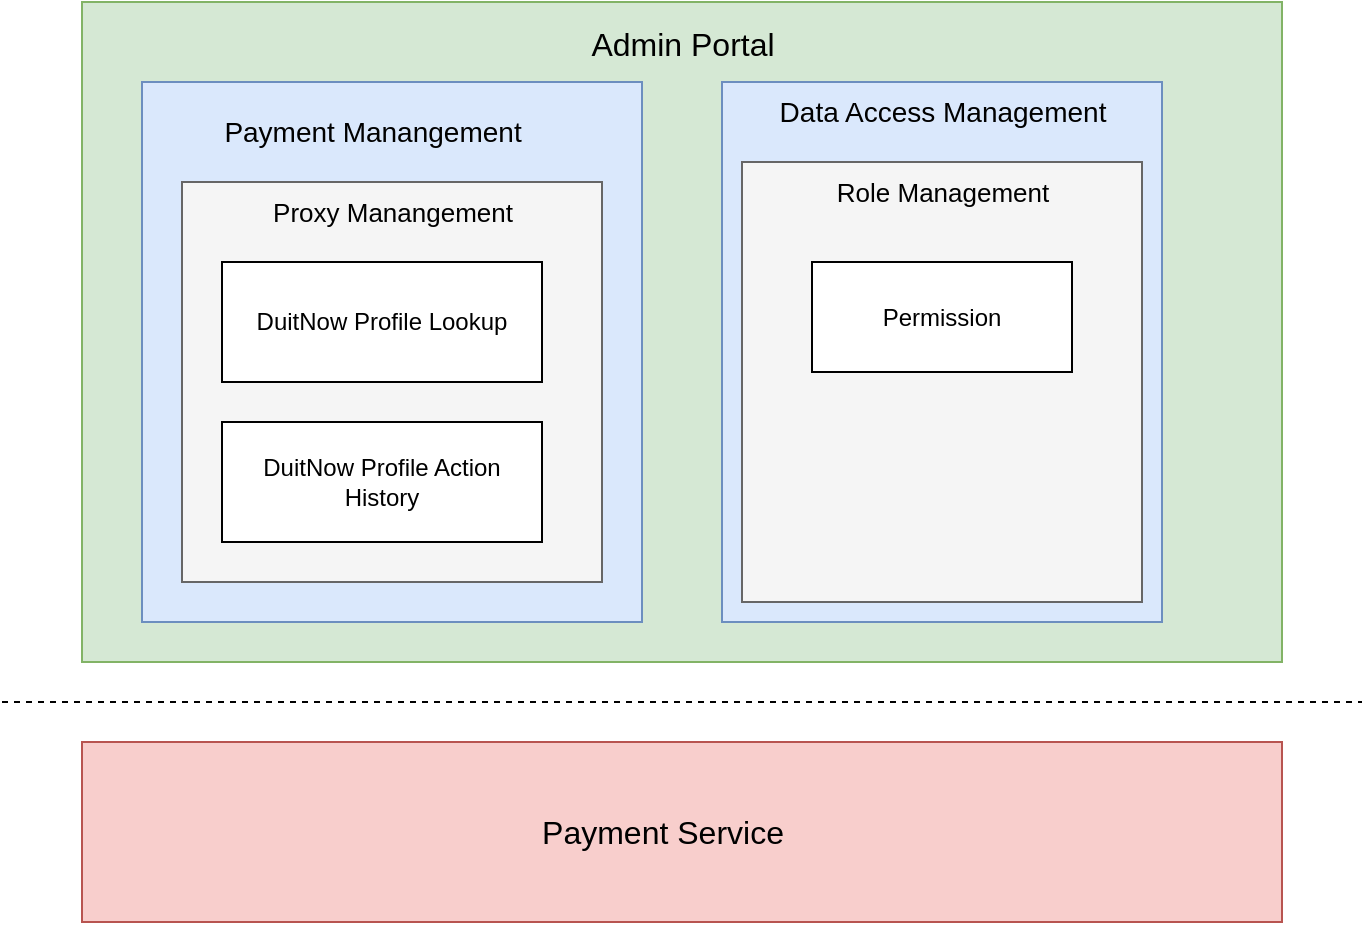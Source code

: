<mxfile version="20.6.2" type="github" pages="3">
  <diagram id="f-Dn983l_AFZ2AhPZlBi" name="第 1 页">
    <mxGraphModel dx="1234" dy="793" grid="1" gridSize="10" guides="1" tooltips="1" connect="1" arrows="1" fold="1" page="1" pageScale="1" pageWidth="827" pageHeight="1169" math="0" shadow="0">
      <root>
        <mxCell id="0" />
        <mxCell id="1" parent="0" />
        <mxCell id="DWwlWs-E2ag4GHu3YPZN-1" value="" style="rounded=0;whiteSpace=wrap;html=1;fillColor=#d5e8d4;strokeColor=#82b366;" parent="1" vertex="1">
          <mxGeometry x="140" y="90" width="600" height="330" as="geometry" />
        </mxCell>
        <mxCell id="DWwlWs-E2ag4GHu3YPZN-2" value="Admin Portal" style="text;html=1;align=center;verticalAlign=middle;resizable=0;points=[];autosize=1;strokeColor=none;fillColor=none;fontSize=16;" parent="1" vertex="1">
          <mxGeometry x="380" y="96" width="120" height="30" as="geometry" />
        </mxCell>
        <mxCell id="DWwlWs-E2ag4GHu3YPZN-3" value="" style="rounded=0;whiteSpace=wrap;html=1;fillColor=#dae8fc;strokeColor=#6c8ebf;" parent="1" vertex="1">
          <mxGeometry x="170" y="130" width="250" height="270" as="geometry" />
        </mxCell>
        <mxCell id="DWwlWs-E2ag4GHu3YPZN-4" value="Payment Manangement" style="text;html=1;align=center;verticalAlign=middle;resizable=0;points=[];autosize=1;strokeColor=none;fillColor=none;fontSize=14;" parent="1" vertex="1">
          <mxGeometry x="200" y="140" width="170" height="30" as="geometry" />
        </mxCell>
        <mxCell id="DWwlWs-E2ag4GHu3YPZN-5" value="" style="whiteSpace=wrap;html=1;fillColor=#f5f5f5;fontColor=#333333;strokeColor=#666666;" parent="1" vertex="1">
          <mxGeometry x="190" y="180" width="210" height="200" as="geometry" />
        </mxCell>
        <mxCell id="DWwlWs-E2ag4GHu3YPZN-6" value="Proxy Manangement" style="text;html=1;align=center;verticalAlign=middle;resizable=0;points=[];autosize=1;strokeColor=none;fillColor=none;fontSize=13;" parent="1" vertex="1">
          <mxGeometry x="225" y="180" width="140" height="30" as="geometry" />
        </mxCell>
        <mxCell id="DWwlWs-E2ag4GHu3YPZN-7" value="DuitNow Profile Lookup" style="rounded=0;whiteSpace=wrap;html=1;" parent="1" vertex="1">
          <mxGeometry x="210" y="220" width="160" height="60" as="geometry" />
        </mxCell>
        <mxCell id="DWwlWs-E2ag4GHu3YPZN-8" value="DuitNow Profile Action History" style="rounded=0;whiteSpace=wrap;html=1;" parent="1" vertex="1">
          <mxGeometry x="210" y="300" width="160" height="60" as="geometry" />
        </mxCell>
        <mxCell id="DWwlWs-E2ag4GHu3YPZN-10" value="" style="rounded=0;whiteSpace=wrap;html=1;fillColor=#dae8fc;strokeColor=#6c8ebf;" parent="1" vertex="1">
          <mxGeometry x="460" y="130" width="220" height="270" as="geometry" />
        </mxCell>
        <mxCell id="DWwlWs-E2ag4GHu3YPZN-11" value="Data Access Management" style="text;html=1;align=center;verticalAlign=middle;resizable=0;points=[];autosize=1;strokeColor=none;fillColor=none;fontSize=14;" parent="1" vertex="1">
          <mxGeometry x="475" y="130" width="190" height="30" as="geometry" />
        </mxCell>
        <mxCell id="DWwlWs-E2ag4GHu3YPZN-12" value="" style="rounded=0;whiteSpace=wrap;html=1;fillColor=#f5f5f5;fontColor=#333333;strokeColor=#666666;" parent="1" vertex="1">
          <mxGeometry x="470" y="170" width="200" height="220" as="geometry" />
        </mxCell>
        <mxCell id="DWwlWs-E2ag4GHu3YPZN-13" value="Role Management" style="text;html=1;align=center;verticalAlign=middle;resizable=0;points=[];autosize=1;strokeColor=none;fillColor=none;fontSize=13;" parent="1" vertex="1">
          <mxGeometry x="505" y="170" width="130" height="30" as="geometry" />
        </mxCell>
        <mxCell id="DWwlWs-E2ag4GHu3YPZN-15" value="Permission" style="whiteSpace=wrap;html=1;" parent="1" vertex="1">
          <mxGeometry x="505" y="220" width="130" height="55" as="geometry" />
        </mxCell>
        <mxCell id="DWwlWs-E2ag4GHu3YPZN-16" value="" style="endArrow=none;dashed=1;html=1;rounded=0;" parent="1" edge="1">
          <mxGeometry width="50" height="50" relative="1" as="geometry">
            <mxPoint x="100" y="440" as="sourcePoint" />
            <mxPoint x="780" y="440" as="targetPoint" />
          </mxGeometry>
        </mxCell>
        <mxCell id="DWwlWs-E2ag4GHu3YPZN-17" value="" style="rounded=0;whiteSpace=wrap;html=1;fillColor=#f8cecc;strokeColor=#b85450;" parent="1" vertex="1">
          <mxGeometry x="140" y="460" width="600" height="90" as="geometry" />
        </mxCell>
        <mxCell id="DWwlWs-E2ag4GHu3YPZN-18" value="Payment Service" style="text;html=1;align=center;verticalAlign=middle;resizable=0;points=[];autosize=1;strokeColor=none;fillColor=none;fontSize=16;" parent="1" vertex="1">
          <mxGeometry x="360" y="490" width="140" height="30" as="geometry" />
        </mxCell>
      </root>
    </mxGraphModel>
  </diagram>
  <diagram id="oQ4g5L9JgO1fl0oWcQUu" name="第 2 页">
    <mxGraphModel dx="1234" dy="793" grid="1" gridSize="10" guides="1" tooltips="1" connect="1" arrows="1" fold="1" page="1" pageScale="1" pageWidth="827" pageHeight="1169" math="0" shadow="0">
      <root>
        <mxCell id="0" />
        <mxCell id="1" parent="0" />
        <mxCell id="IqPbfEdCehhZCQ_DODbv-2" value="" style="rounded=0;whiteSpace=wrap;html=1;fontSize=13;fillColor=#ffe6cc;strokeColor=#d79b00;" parent="1" vertex="1">
          <mxGeometry x="130" y="170" width="160" height="210" as="geometry" />
        </mxCell>
        <mxCell id="IqPbfEdCehhZCQ_DODbv-3" value="Page" style="text;html=1;align=center;verticalAlign=middle;resizable=0;points=[];autosize=1;strokeColor=none;fillColor=none;fontSize=13;" parent="1" vertex="1">
          <mxGeometry x="130" y="170" width="50" height="30" as="geometry" />
        </mxCell>
        <mxCell id="IqPbfEdCehhZCQ_DODbv-4" value="DuitNow Profile lookup" style="rounded=0;whiteSpace=wrap;html=1;fontSize=13;" parent="1" vertex="1">
          <mxGeometry x="145" y="220" width="130" height="50" as="geometry" />
        </mxCell>
        <mxCell id="IqPbfEdCehhZCQ_DODbv-5" value="" style="rounded=0;whiteSpace=wrap;html=1;fontSize=13;fillColor=#fff2cc;strokeColor=#d6b656;" parent="1" vertex="1">
          <mxGeometry x="320" y="170" width="270" height="210" as="geometry" />
        </mxCell>
        <mxCell id="IqPbfEdCehhZCQ_DODbv-6" value="Component" style="text;html=1;align=center;verticalAlign=middle;resizable=0;points=[];autosize=1;strokeColor=none;fillColor=none;fontSize=13;" parent="1" vertex="1">
          <mxGeometry x="410" y="170" width="90" height="30" as="geometry" />
        </mxCell>
        <mxCell id="IqPbfEdCehhZCQ_DODbv-7" value="Table" style="rounded=0;whiteSpace=wrap;html=1;fontSize=13;" parent="1" vertex="1">
          <mxGeometry x="335" y="220" width="120" height="50" as="geometry" />
        </mxCell>
        <mxCell id="IqPbfEdCehhZCQ_DODbv-8" value="Form" style="rounded=0;whiteSpace=wrap;html=1;fontSize=13;" parent="1" vertex="1">
          <mxGeometry x="335" y="280" width="120" height="50" as="geometry" />
        </mxCell>
        <mxCell id="IqPbfEdCehhZCQ_DODbv-9" value="Pagenation" style="rounded=0;whiteSpace=wrap;html=1;fontSize=13;" parent="1" vertex="1">
          <mxGeometry x="460" y="220" width="120" height="50" as="geometry" />
        </mxCell>
        <mxCell id="IqPbfEdCehhZCQ_DODbv-11" value="" style="rounded=0;whiteSpace=wrap;html=1;fontSize=13;fillColor=#f8cecc;strokeColor=#b85450;" parent="1" vertex="1">
          <mxGeometry x="610" y="170" width="190" height="210" as="geometry" />
        </mxCell>
        <mxCell id="IqPbfEdCehhZCQ_DODbv-12" value="Asserts" style="text;html=1;align=center;verticalAlign=middle;resizable=0;points=[];autosize=1;strokeColor=none;fillColor=none;fontSize=13;" parent="1" vertex="1">
          <mxGeometry x="660" y="170" width="70" height="30" as="geometry" />
        </mxCell>
        <mxCell id="IqPbfEdCehhZCQ_DODbv-13" value="@antdesign/icon" style="rounded=0;whiteSpace=wrap;html=1;fontSize=13;" parent="1" vertex="1">
          <mxGeometry x="645" y="220" width="120" height="50" as="geometry" />
        </mxCell>
        <mxCell id="IqPbfEdCehhZCQ_DODbv-14" value="" style="endArrow=none;dashed=1;html=1;rounded=0;fontSize=13;" parent="1" edge="1">
          <mxGeometry width="50" height="50" relative="1" as="geometry">
            <mxPoint x="120" y="400" as="sourcePoint" />
            <mxPoint x="810" y="400" as="targetPoint" />
          </mxGeometry>
        </mxCell>
        <mxCell id="IqPbfEdCehhZCQ_DODbv-15" value="" style="rounded=0;whiteSpace=wrap;html=1;fontSize=13;fillColor=#dae8fc;strokeColor=#6c8ebf;" parent="1" vertex="1">
          <mxGeometry x="130" y="430" width="670" height="190" as="geometry" />
        </mxCell>
        <mxCell id="IqPbfEdCehhZCQ_DODbv-16" value="UI" style="text;html=1;align=center;verticalAlign=middle;resizable=0;points=[];autosize=1;strokeColor=none;fillColor=none;fontSize=13;" parent="1" vertex="1">
          <mxGeometry x="40" y="285" width="40" height="30" as="geometry" />
        </mxCell>
        <mxCell id="IqPbfEdCehhZCQ_DODbv-17" value="Logic" style="text;html=1;align=center;verticalAlign=middle;resizable=0;points=[];autosize=1;strokeColor=none;fillColor=none;fontSize=13;" parent="1" vertex="1">
          <mxGeometry x="45" y="485" width="50" height="30" as="geometry" />
        </mxCell>
        <mxCell id="IqPbfEdCehhZCQ_DODbv-18" value="" style="endArrow=none;dashed=1;html=1;rounded=0;fontSize=13;" parent="1" edge="1">
          <mxGeometry width="50" height="50" relative="1" as="geometry">
            <mxPoint x="130" y="630" as="sourcePoint" />
            <mxPoint x="820" y="630" as="targetPoint" />
          </mxGeometry>
        </mxCell>
        <mxCell id="IqPbfEdCehhZCQ_DODbv-19" value="BE" style="rounded=0;whiteSpace=wrap;html=1;fontSize=13;fillColor=#e1d5e7;strokeColor=#9673a6;" parent="1" vertex="1">
          <mxGeometry x="130" y="650" width="670" height="60" as="geometry" />
        </mxCell>
        <mxCell id="IqPbfEdCehhZCQ_DODbv-20" value="DuitNow Profile Action History" style="rounded=0;whiteSpace=wrap;html=1;fontSize=13;" parent="1" vertex="1">
          <mxGeometry x="145" y="285" width="130" height="50" as="geometry" />
        </mxCell>
        <mxCell id="IqPbfEdCehhZCQ_DODbv-21" value="" style="rounded=0;whiteSpace=wrap;html=1;fontSize=13;" parent="1" vertex="1">
          <mxGeometry x="140" y="440" width="330" height="170" as="geometry" />
        </mxCell>
        <mxCell id="IqPbfEdCehhZCQ_DODbv-22" value="service" style="text;html=1;align=center;verticalAlign=middle;resizable=0;points=[];autosize=1;strokeColor=none;fillColor=none;fontSize=13;" parent="1" vertex="1">
          <mxGeometry x="270" y="440" width="60" height="30" as="geometry" />
        </mxCell>
        <mxCell id="IqPbfEdCehhZCQ_DODbv-23" value="proxyRPPLookUp&lt;br&gt;Scondary" style="whiteSpace=wrap;html=1;fontSize=13;" parent="1" vertex="1">
          <mxGeometry x="170" y="480" width="120" height="60" as="geometry" />
        </mxCell>
        <mxCell id="IqPbfEdCehhZCQ_DODbv-24" value="proxyRPPEnquiry" style="whiteSpace=wrap;html=1;fontSize=13;" parent="1" vertex="1">
          <mxGeometry x="315" y="544" width="120" height="60" as="geometry" />
        </mxCell>
        <mxCell id="IqPbfEdCehhZCQ_DODbv-25" value="proxyOperationEnquriy" style="whiteSpace=wrap;html=1;fontSize=13;" parent="1" vertex="1">
          <mxGeometry x="300" y="480" width="150" height="60" as="geometry" />
        </mxCell>
        <mxCell id="IqPbfEdCehhZCQ_DODbv-28" value="" style="rounded=0;whiteSpace=wrap;html=1;fontSize=13;" parent="1" vertex="1">
          <mxGeometry x="480" y="440" width="140" height="170" as="geometry" />
        </mxCell>
        <mxCell id="IqPbfEdCehhZCQ_DODbv-29" value="SDK" style="text;html=1;align=center;verticalAlign=middle;resizable=0;points=[];autosize=1;strokeColor=none;fillColor=none;fontSize=13;" parent="1" vertex="1">
          <mxGeometry x="525" y="440" width="50" height="30" as="geometry" />
        </mxCell>
        <mxCell id="IqPbfEdCehhZCQ_DODbv-30" value="authorization" style="whiteSpace=wrap;html=1;fontSize=13;" parent="1" vertex="1">
          <mxGeometry x="490" y="480" width="120" height="60" as="geometry" />
        </mxCell>
        <mxCell id="DpE8BpJYiv5OqcMXdzG1-1" value="proxyRPPLookUp&lt;br&gt;DuitNow" style="whiteSpace=wrap;html=1;fontSize=13;" vertex="1" parent="1">
          <mxGeometry x="170" y="542" width="120" height="60" as="geometry" />
        </mxCell>
        <mxCell id="DpE8BpJYiv5OqcMXdzG1-2" value="Modal" style="rounded=0;whiteSpace=wrap;html=1;fontSize=13;" vertex="1" parent="1">
          <mxGeometry x="460" y="280" width="120" height="50" as="geometry" />
        </mxCell>
        <mxCell id="DpE8BpJYiv5OqcMXdzG1-4" value="" style="rounded=0;whiteSpace=wrap;html=1;fontSize=13;" vertex="1" parent="1">
          <mxGeometry x="645" y="440" width="140" height="170" as="geometry" />
        </mxCell>
        <mxCell id="DpE8BpJYiv5OqcMXdzG1-5" value="Hook" style="text;html=1;align=center;verticalAlign=middle;resizable=0;points=[];autosize=1;strokeColor=none;fillColor=none;fontSize=13;" vertex="1" parent="1">
          <mxGeometry x="680" y="440" width="50" height="30" as="geometry" />
        </mxCell>
        <mxCell id="DpE8BpJYiv5OqcMXdzG1-6" value="usePermission" style="whiteSpace=wrap;html=1;fontSize=13;" vertex="1" parent="1">
          <mxGeometry x="655" y="480" width="120" height="60" as="geometry" />
        </mxCell>
      </root>
    </mxGraphModel>
  </diagram>
  <diagram id="va9LP3LGJZXDTSj4YxFm" name="第 3 页">
    <mxGraphModel dx="1426" dy="712" grid="1" gridSize="10" guides="1" tooltips="1" connect="1" arrows="1" fold="1" page="1" pageScale="1" pageWidth="827" pageHeight="1169" math="0" shadow="0">
      <root>
        <mxCell id="0" />
        <mxCell id="1" parent="0" />
        <mxCell id="JJU1lMpKijolh3AtOLxv-4" style="rounded=0;orthogonalLoop=1;jettySize=auto;html=1;entryX=0;entryY=0.5;entryDx=0;entryDy=0;fontSize=13;" edge="1" parent="1" source="JJU1lMpKijolh3AtOLxv-1" target="JJU1lMpKijolh3AtOLxv-2">
          <mxGeometry relative="1" as="geometry" />
        </mxCell>
        <mxCell id="JJU1lMpKijolh3AtOLxv-5" style="rounded=0;orthogonalLoop=1;jettySize=auto;html=1;entryX=0;entryY=0.5;entryDx=0;entryDy=0;fontSize=13;" edge="1" parent="1" source="JJU1lMpKijolh3AtOLxv-1" target="JJU1lMpKijolh3AtOLxv-3">
          <mxGeometry relative="1" as="geometry" />
        </mxCell>
        <mxCell id="JJU1lMpKijolh3AtOLxv-1" value="ProxyManagement" style="rounded=0;whiteSpace=wrap;html=1;fontSize=13;" vertex="1" parent="1">
          <mxGeometry x="60" y="230" width="120" height="60" as="geometry" />
        </mxCell>
        <mxCell id="JJU1lMpKijolh3AtOLxv-2" value="DuitNow Profile LookUp" style="rounded=0;whiteSpace=wrap;html=1;fontSize=13;" vertex="1" parent="1">
          <mxGeometry x="270" y="170" width="120" height="60" as="geometry" />
        </mxCell>
        <mxCell id="JJU1lMpKijolh3AtOLxv-3" value="DuitNow Profile Action History" style="rounded=0;whiteSpace=wrap;html=1;fontSize=13;" vertex="1" parent="1">
          <mxGeometry x="270" y="290" width="120" height="60" as="geometry" />
        </mxCell>
      </root>
    </mxGraphModel>
  </diagram>
</mxfile>
